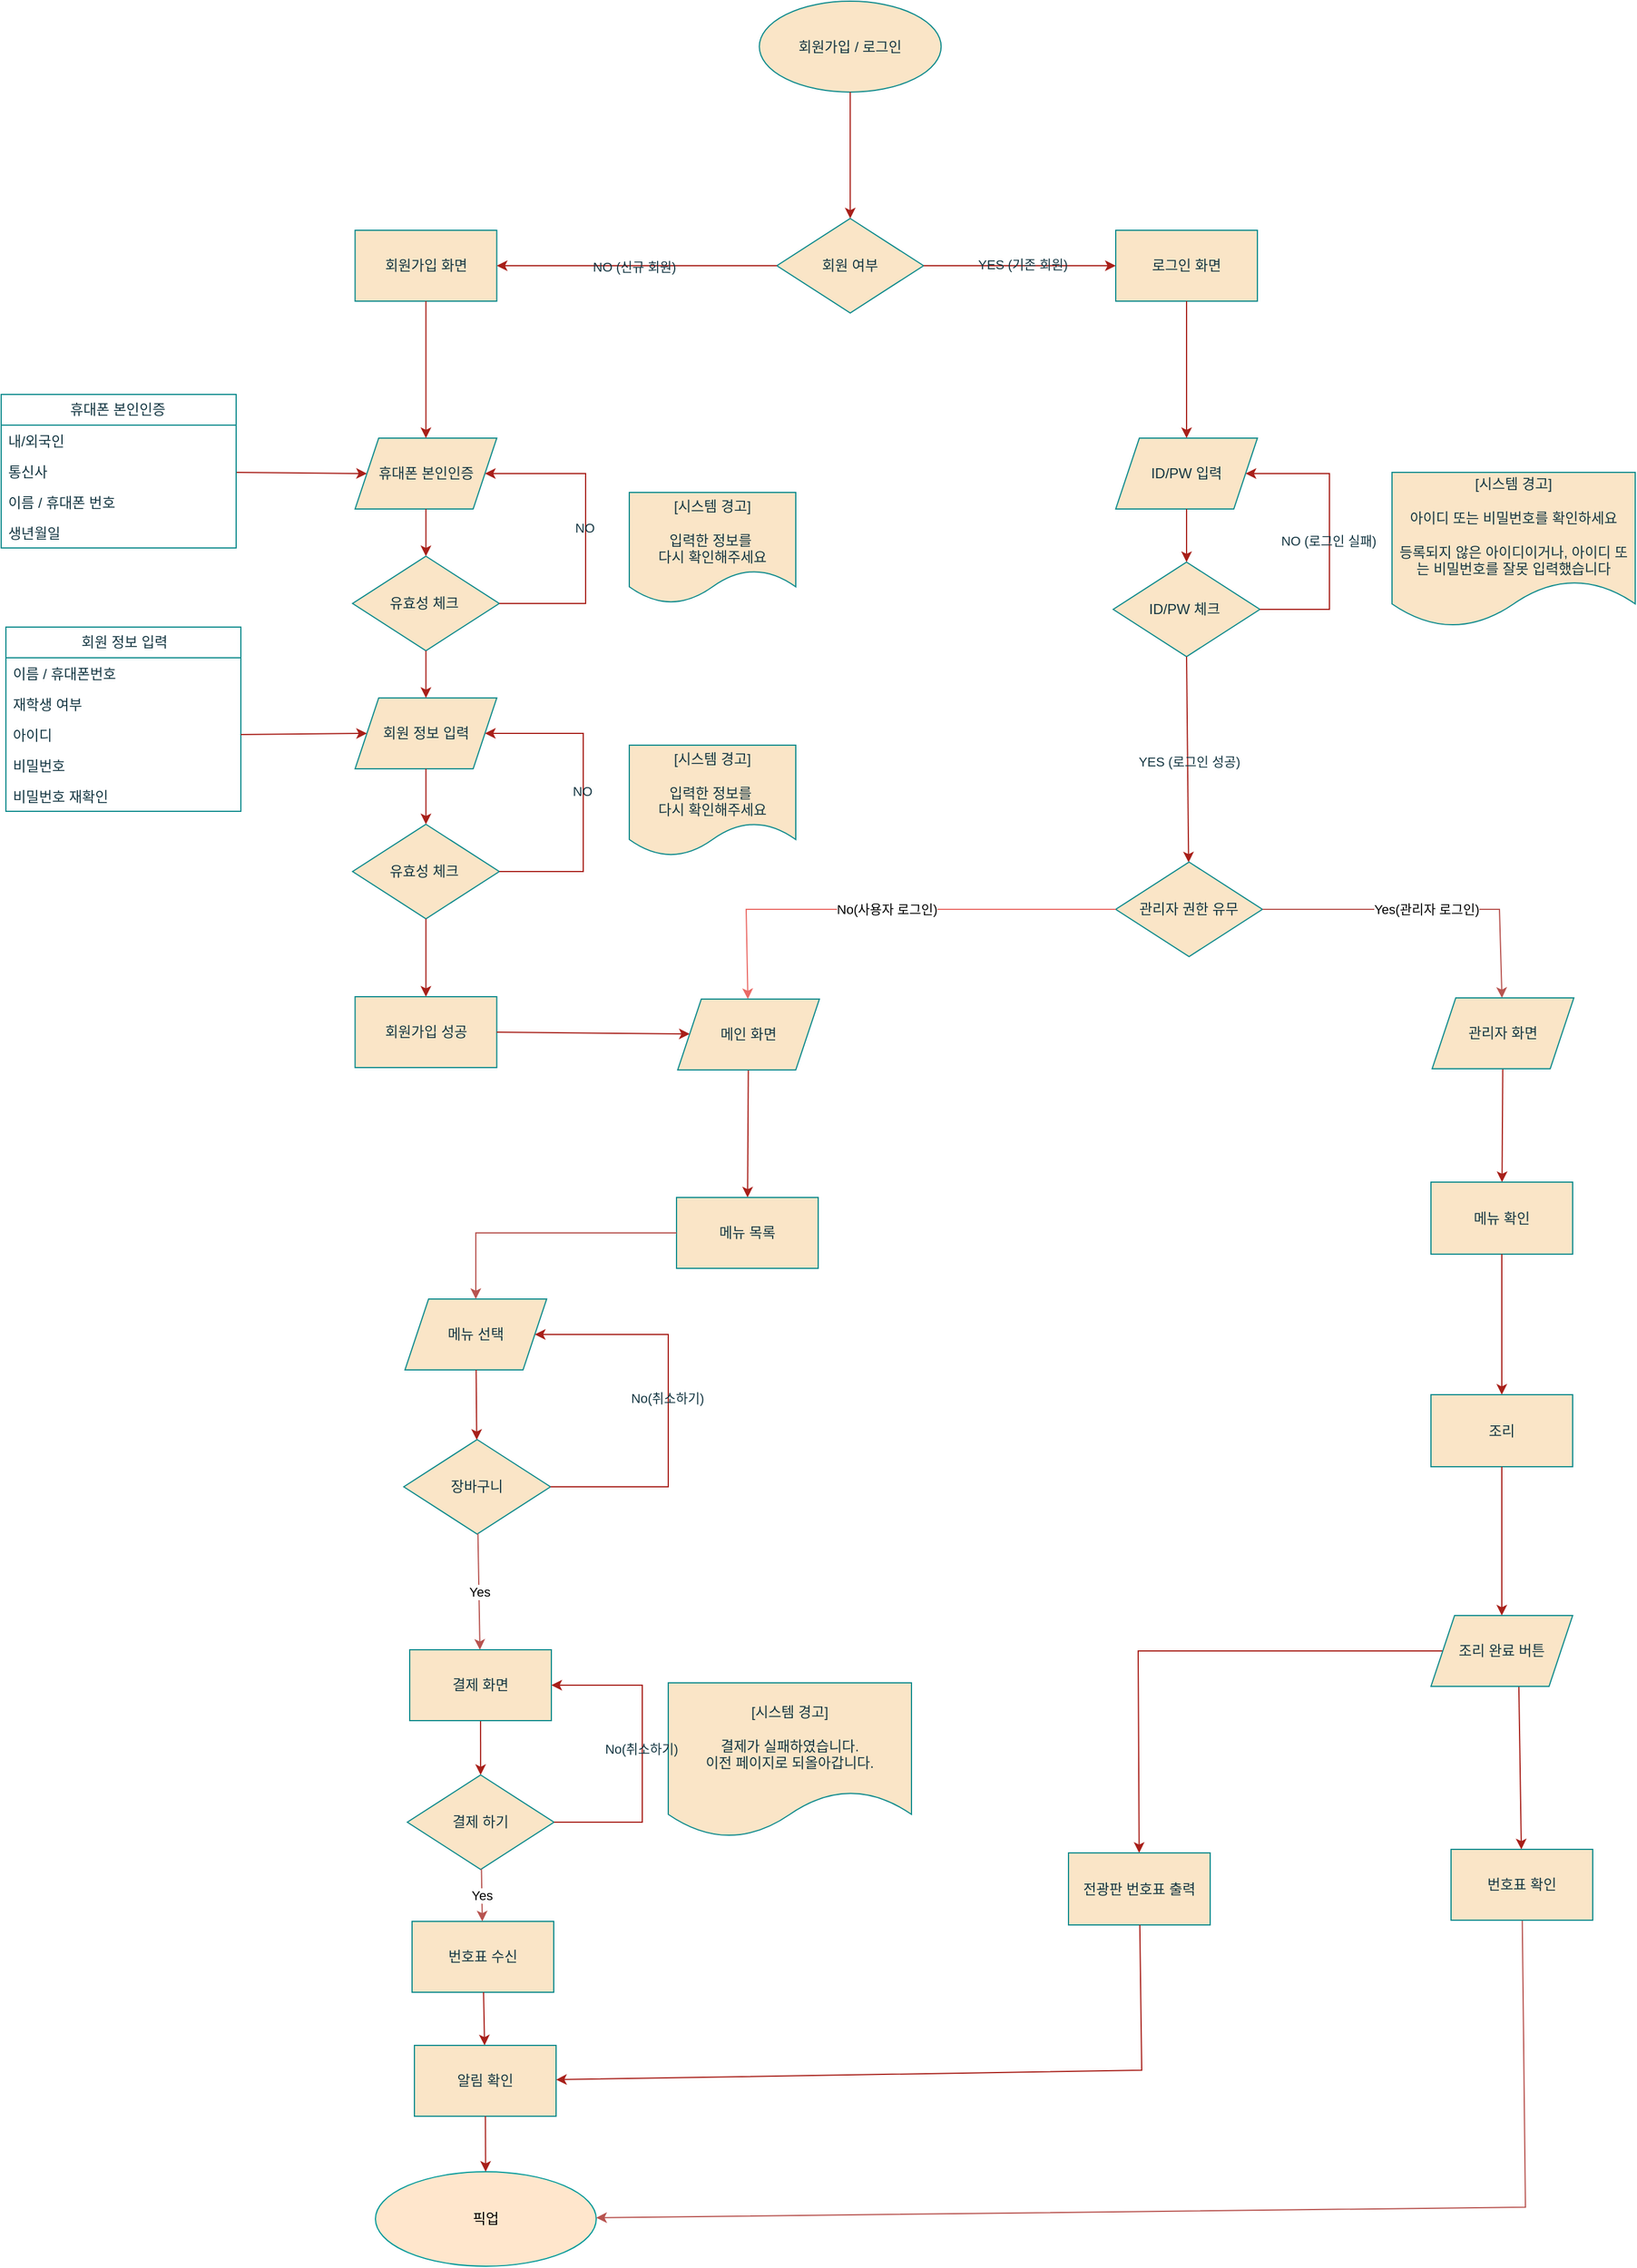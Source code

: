 <mxfile version="24.7.16">
  <diagram name="페이지-1" id="WDOpKO4NPTPdkzbE7wX_">
    <mxGraphModel dx="2705" dy="2337" grid="0" gridSize="10" guides="0" tooltips="1" connect="0" arrows="0" fold="1" page="1" pageScale="1" pageWidth="827" pageHeight="1169" background="none" math="0" shadow="0">
      <root>
        <mxCell id="0" />
        <mxCell id="1" parent="0" />
        <mxCell id="cikBObeoJPo-PBKQ5aRE-59" value="" style="endArrow=classic;rounded=0;entryX=0;entryY=0.5;entryDx=0;entryDy=0;flowAnimation=0;align=center;html=1;labelBackgroundColor=none;strokeColor=#A8201A;fontColor=default;" parent="1" source="cikBObeoJPo-PBKQ5aRE-9" target="cikBObeoJPo-PBKQ5aRE-20" edge="1">
          <mxGeometry width="50" height="50" relative="1" as="geometry">
            <mxPoint x="-317" y="-745" as="sourcePoint" />
            <mxPoint x="-317" y="-629" as="targetPoint" />
            <Array as="points" />
          </mxGeometry>
        </mxCell>
        <mxCell id="cikBObeoJPo-PBKQ5aRE-20" value="휴대폰 본인인증" style="shape=parallelogram;perimeter=parallelogramPerimeter;whiteSpace=wrap;html=1;fixedSize=1;rounded=0;labelBackgroundColor=none;fillColor=#FAE5C7;strokeColor=#0F8B8D;fontColor=#143642;" parent="1" vertex="1">
          <mxGeometry x="-387.25" y="-639" width="120" height="60" as="geometry" />
        </mxCell>
        <mxCell id="cikBObeoJPo-PBKQ5aRE-21" value="유효성 체크&amp;nbsp;" style="rhombus;whiteSpace=wrap;html=1;rounded=0;labelBackgroundColor=none;fillColor=#FAE5C7;strokeColor=#0F8B8D;fontColor=#143642;" parent="1" vertex="1">
          <mxGeometry x="-389.37" y="-539" width="124.25" height="80" as="geometry" />
        </mxCell>
        <mxCell id="cikBObeoJPo-PBKQ5aRE-22" value="&lt;div&gt;&lt;br&gt;&lt;/div&gt;[시스템 경고]&lt;div&gt;&lt;br&gt;&lt;div&gt;&lt;div&gt;&lt;span style=&quot;background-color: initial;&quot;&gt;입력한 정보를&amp;nbsp;&lt;/span&gt;&lt;/div&gt;&lt;div&gt;다시 확인해주세요&lt;br&gt;&lt;div&gt;&lt;div&gt;&lt;br&gt;&lt;/div&gt;&lt;/div&gt;&lt;/div&gt;&lt;/div&gt;&lt;/div&gt;" style="shape=document;whiteSpace=wrap;html=1;boundedLbl=1;rounded=0;labelBackgroundColor=none;fillColor=#FAE5C7;strokeColor=#0F8B8D;fontColor=#143642;" parent="1" vertex="1">
          <mxGeometry x="-155" y="-593" width="141" height="94" as="geometry" />
        </mxCell>
        <mxCell id="cikBObeoJPo-PBKQ5aRE-24" value="회원 정보 입력" style="shape=parallelogram;perimeter=parallelogramPerimeter;whiteSpace=wrap;html=1;fixedSize=1;rounded=0;labelBackgroundColor=none;fillColor=#FAE5C7;strokeColor=#0F8B8D;fontColor=#143642;" parent="1" vertex="1">
          <mxGeometry x="-387.24" y="-419" width="120" height="60" as="geometry" />
        </mxCell>
        <mxCell id="cikBObeoJPo-PBKQ5aRE-26" value="회원 여부" style="rhombus;whiteSpace=wrap;html=1;rounded=0;labelBackgroundColor=none;fillColor=#FAE5C7;strokeColor=#0F8B8D;fontColor=#143642;" parent="1" vertex="1">
          <mxGeometry x="-30" y="-825" width="124.25" height="80" as="geometry" />
        </mxCell>
        <mxCell id="cikBObeoJPo-PBKQ5aRE-27" value="회원가입 화면" style="rounded=0;whiteSpace=wrap;html=1;labelBackgroundColor=none;fillColor=#FAE5C7;strokeColor=#0F8B8D;fontColor=#143642;" parent="1" vertex="1">
          <mxGeometry x="-387.25" y="-815" width="120" height="60" as="geometry" />
        </mxCell>
        <mxCell id="cikBObeoJPo-PBKQ5aRE-28" value="로그인 화면" style="rounded=0;whiteSpace=wrap;html=1;labelBackgroundColor=none;fillColor=#FAE5C7;strokeColor=#0F8B8D;fontColor=#143642;" parent="1" vertex="1">
          <mxGeometry x="257" y="-815" width="120" height="60" as="geometry" />
        </mxCell>
        <mxCell id="cikBObeoJPo-PBKQ5aRE-29" value="ID/PW 입력" style="shape=parallelogram;perimeter=parallelogramPerimeter;whiteSpace=wrap;html=1;fixedSize=1;rounded=0;labelBackgroundColor=none;fillColor=#FAE5C7;strokeColor=#0F8B8D;fontColor=#143642;" parent="1" vertex="1">
          <mxGeometry x="257" y="-639" width="120" height="60" as="geometry" />
        </mxCell>
        <mxCell id="cikBObeoJPo-PBKQ5aRE-30" value="ID/PW 체크&amp;nbsp;" style="rhombus;whiteSpace=wrap;html=1;rounded=0;labelBackgroundColor=none;fillColor=#FAE5C7;strokeColor=#0F8B8D;fontColor=#143642;" parent="1" vertex="1">
          <mxGeometry x="254.87" y="-534" width="124.25" height="80" as="geometry" />
        </mxCell>
        <mxCell id="cikBObeoJPo-PBKQ5aRE-32" value="유효성 체크&amp;nbsp;" style="rhombus;whiteSpace=wrap;html=1;rounded=0;labelBackgroundColor=none;fillColor=#FAE5C7;strokeColor=#0F8B8D;fontColor=#143642;" parent="1" vertex="1">
          <mxGeometry x="-389.36" y="-312" width="124.25" height="80" as="geometry" />
        </mxCell>
        <mxCell id="cikBObeoJPo-PBKQ5aRE-34" value="회원가입 성공" style="rounded=0;whiteSpace=wrap;html=1;labelBackgroundColor=none;fillColor=#FAE5C7;strokeColor=#0F8B8D;fontColor=#143642;" parent="1" vertex="1">
          <mxGeometry x="-387.25" y="-166" width="120" height="60" as="geometry" />
        </mxCell>
        <mxCell id="cikBObeoJPo-PBKQ5aRE-37" value="회원 정보 입력" style="swimlane;fontStyle=0;childLayout=stackLayout;horizontal=1;startSize=26;fillColor=none;horizontalStack=0;resizeParent=1;resizeParentMax=0;resizeLast=0;collapsible=1;marginBottom=0;html=1;align=center;verticalAlign=middle;glass=0;rounded=0;labelBackgroundColor=none;strokeColor=#0F8B8D;fontColor=#143642;" parent="1" vertex="1">
          <mxGeometry x="-683" y="-479" width="199" height="156" as="geometry" />
        </mxCell>
        <mxCell id="cikBObeoJPo-PBKQ5aRE-38" value="이름 / 휴대폰번호" style="text;strokeColor=none;fillColor=none;align=left;verticalAlign=top;spacingLeft=4;spacingRight=4;overflow=hidden;rotatable=0;points=[[0,0.5],[1,0.5]];portConstraint=eastwest;whiteSpace=wrap;html=1;rounded=0;labelBackgroundColor=none;fontColor=#143642;" parent="cikBObeoJPo-PBKQ5aRE-37" vertex="1">
          <mxGeometry y="26" width="199" height="26" as="geometry" />
        </mxCell>
        <mxCell id="4lntPSZdPVpktbw4NOrN-1" value="재학생 여부" style="text;strokeColor=none;fillColor=none;align=left;verticalAlign=top;spacingLeft=4;spacingRight=4;overflow=hidden;rotatable=0;points=[[0,0.5],[1,0.5]];portConstraint=eastwest;whiteSpace=wrap;html=1;rounded=0;labelBackgroundColor=none;fontColor=#143642;" parent="cikBObeoJPo-PBKQ5aRE-37" vertex="1">
          <mxGeometry y="52" width="199" height="26" as="geometry" />
        </mxCell>
        <mxCell id="cikBObeoJPo-PBKQ5aRE-39" value="아이디" style="text;strokeColor=none;fillColor=none;align=left;verticalAlign=top;spacingLeft=4;spacingRight=4;overflow=hidden;rotatable=0;points=[[0,0.5],[1,0.5]];portConstraint=eastwest;whiteSpace=wrap;html=1;rounded=0;labelBackgroundColor=none;fontColor=#143642;" parent="cikBObeoJPo-PBKQ5aRE-37" vertex="1">
          <mxGeometry y="78" width="199" height="26" as="geometry" />
        </mxCell>
        <mxCell id="cikBObeoJPo-PBKQ5aRE-40" value="비밀번호" style="text;strokeColor=none;fillColor=none;align=left;verticalAlign=top;spacingLeft=4;spacingRight=4;overflow=hidden;rotatable=0;points=[[0,0.5],[1,0.5]];portConstraint=eastwest;whiteSpace=wrap;html=1;rounded=0;labelBackgroundColor=none;fontColor=#143642;" parent="cikBObeoJPo-PBKQ5aRE-37" vertex="1">
          <mxGeometry y="104" width="199" height="26" as="geometry" />
        </mxCell>
        <mxCell id="cikBObeoJPo-PBKQ5aRE-41" value="비밀번호 재확인" style="text;strokeColor=none;fillColor=none;align=left;verticalAlign=top;spacingLeft=4;spacingRight=4;overflow=hidden;rotatable=0;points=[[0,0.5],[1,0.5]];portConstraint=eastwest;whiteSpace=wrap;html=1;rounded=0;labelBackgroundColor=none;fontColor=#143642;" parent="cikBObeoJPo-PBKQ5aRE-37" vertex="1">
          <mxGeometry y="130" width="199" height="26" as="geometry" />
        </mxCell>
        <mxCell id="cikBObeoJPo-PBKQ5aRE-42" value="[시스템 경고]&lt;div&gt;&lt;br&gt;&lt;/div&gt;&lt;div&gt;아이디 또는 비밀번호를 확인하세요&lt;/div&gt;&lt;div&gt;&lt;br&gt;&lt;/div&gt;&lt;div&gt;등록되지 않은 아이디이거나, 아이디 또는 비밀번호를 잘못 입력했습니다&lt;/div&gt;" style="shape=document;whiteSpace=wrap;html=1;boundedLbl=1;rounded=0;labelBackgroundColor=none;fillColor=#FAE5C7;strokeColor=#0F8B8D;fontColor=#143642;" parent="1" vertex="1">
          <mxGeometry x="491" y="-610" width="206" height="131" as="geometry" />
        </mxCell>
        <mxCell id="cikBObeoJPo-PBKQ5aRE-43" value="&lt;div&gt;&lt;br&gt;&lt;/div&gt;[시스템 경고]&lt;div&gt;&lt;br&gt;&lt;div&gt;&lt;div&gt;&lt;span style=&quot;background-color: initial;&quot;&gt;입력한 정보를&amp;nbsp;&lt;/span&gt;&lt;/div&gt;&lt;div&gt;다시 확인해주세요&lt;br&gt;&lt;div&gt;&lt;div&gt;&lt;br&gt;&lt;/div&gt;&lt;/div&gt;&lt;/div&gt;&lt;/div&gt;&lt;/div&gt;" style="shape=document;whiteSpace=wrap;html=1;boundedLbl=1;rounded=0;labelBackgroundColor=none;fillColor=#FAE5C7;strokeColor=#0F8B8D;fontColor=#143642;" parent="1" vertex="1">
          <mxGeometry x="-155" y="-379" width="141" height="94" as="geometry" />
        </mxCell>
        <mxCell id="cikBObeoJPo-PBKQ5aRE-44" value="회원가입 / 로그인" style="ellipse;whiteSpace=wrap;html=1;rounded=0;labelBackgroundColor=none;fillColor=#FAE5C7;strokeColor=#0F8B8D;fontColor=#143642;" parent="1" vertex="1">
          <mxGeometry x="-44.87" y="-1009" width="154" height="77" as="geometry" />
        </mxCell>
        <mxCell id="cikBObeoJPo-PBKQ5aRE-45" value="" style="endArrow=classic;rounded=0;exitX=0.5;exitY=1;exitDx=0;exitDy=0;entryX=0.5;entryY=0;entryDx=0;entryDy=0;flowAnimation=0;align=center;html=1;labelBackgroundColor=none;strokeColor=#A8201A;fontColor=default;" parent="1" source="cikBObeoJPo-PBKQ5aRE-44" target="cikBObeoJPo-PBKQ5aRE-26" edge="1">
          <mxGeometry width="50" height="50" relative="1" as="geometry">
            <mxPoint x="-242" y="-681" as="sourcePoint" />
            <mxPoint x="-192" y="-731" as="targetPoint" />
          </mxGeometry>
        </mxCell>
        <mxCell id="cikBObeoJPo-PBKQ5aRE-48" value="" style="endArrow=classic;rounded=0;exitX=0;exitY=0.5;exitDx=0;exitDy=0;entryX=1;entryY=0.5;entryDx=0;entryDy=0;flowAnimation=0;align=center;html=1;labelBackgroundColor=none;strokeColor=#A8201A;fontColor=default;" parent="1" source="cikBObeoJPo-PBKQ5aRE-26" target="cikBObeoJPo-PBKQ5aRE-27" edge="1">
          <mxGeometry width="50" height="50" relative="1" as="geometry">
            <mxPoint x="42" y="-922" as="sourcePoint" />
            <mxPoint x="42" y="-815" as="targetPoint" />
          </mxGeometry>
        </mxCell>
        <mxCell id="cikBObeoJPo-PBKQ5aRE-49" value="NO (신규 회원)" style="edgeLabel;html=1;align=center;verticalAlign=middle;resizable=0;points=[];rounded=0;labelBackgroundColor=none;fontColor=#143642;" parent="cikBObeoJPo-PBKQ5aRE-48" vertex="1" connectable="0">
          <mxGeometry x="0.023" y="1" relative="1" as="geometry">
            <mxPoint as="offset" />
          </mxGeometry>
        </mxCell>
        <mxCell id="cikBObeoJPo-PBKQ5aRE-50" value="" style="endArrow=classic;rounded=0;exitX=1;exitY=0.5;exitDx=0;exitDy=0;entryX=0;entryY=0.5;entryDx=0;entryDy=0;flowAnimation=0;align=center;html=1;labelBackgroundColor=none;strokeColor=#A8201A;fontColor=default;" parent="1" source="cikBObeoJPo-PBKQ5aRE-26" target="cikBObeoJPo-PBKQ5aRE-28" edge="1">
          <mxGeometry width="50" height="50" relative="1" as="geometry">
            <mxPoint x="-20" y="-775" as="sourcePoint" />
            <mxPoint x="-257" y="-775" as="targetPoint" />
          </mxGeometry>
        </mxCell>
        <mxCell id="cikBObeoJPo-PBKQ5aRE-51" value="YES (기존 회원)" style="edgeLabel;html=1;align=center;verticalAlign=middle;resizable=0;points=[];rounded=0;labelBackgroundColor=none;fontColor=#143642;" parent="cikBObeoJPo-PBKQ5aRE-50" vertex="1" connectable="0">
          <mxGeometry x="0.023" y="1" relative="1" as="geometry">
            <mxPoint as="offset" />
          </mxGeometry>
        </mxCell>
        <mxCell id="cikBObeoJPo-PBKQ5aRE-52" value="" style="endArrow=classic;rounded=0;exitX=0.5;exitY=1;exitDx=0;exitDy=0;entryX=0.5;entryY=0;entryDx=0;entryDy=0;flowAnimation=0;align=center;html=1;labelBackgroundColor=none;strokeColor=#A8201A;fontColor=default;" parent="1" source="cikBObeoJPo-PBKQ5aRE-27" target="cikBObeoJPo-PBKQ5aRE-20" edge="1">
          <mxGeometry width="50" height="50" relative="1" as="geometry">
            <mxPoint x="42" y="-922" as="sourcePoint" />
            <mxPoint x="42" y="-815" as="targetPoint" />
          </mxGeometry>
        </mxCell>
        <mxCell id="cikBObeoJPo-PBKQ5aRE-53" value="" style="endArrow=classic;rounded=0;exitX=0.5;exitY=1;exitDx=0;exitDy=0;entryX=0.5;entryY=0;entryDx=0;entryDy=0;flowAnimation=0;align=center;html=1;labelBackgroundColor=none;strokeColor=#A8201A;fontColor=default;" parent="1" source="cikBObeoJPo-PBKQ5aRE-28" target="cikBObeoJPo-PBKQ5aRE-29" edge="1">
          <mxGeometry width="50" height="50" relative="1" as="geometry">
            <mxPoint x="-317" y="-745" as="sourcePoint" />
            <mxPoint x="-317" y="-629" as="targetPoint" />
          </mxGeometry>
        </mxCell>
        <mxCell id="cikBObeoJPo-PBKQ5aRE-54" value="" style="endArrow=classic;rounded=0;exitX=0.5;exitY=1;exitDx=0;exitDy=0;entryX=0.5;entryY=0;entryDx=0;entryDy=0;flowAnimation=0;align=center;html=1;labelBackgroundColor=none;strokeColor=#A8201A;fontColor=default;" parent="1" source="cikBObeoJPo-PBKQ5aRE-29" target="cikBObeoJPo-PBKQ5aRE-30" edge="1">
          <mxGeometry width="50" height="50" relative="1" as="geometry">
            <mxPoint x="-307" y="-735" as="sourcePoint" />
            <mxPoint x="-307" y="-619" as="targetPoint" />
          </mxGeometry>
        </mxCell>
        <mxCell id="cikBObeoJPo-PBKQ5aRE-55" value="" style="endArrow=classic;rounded=0;exitX=0.5;exitY=1;exitDx=0;exitDy=0;flowAnimation=0;align=center;html=1;labelBackgroundColor=none;strokeColor=#A8201A;fontColor=default;" parent="1" source="cikBObeoJPo-PBKQ5aRE-30" target="CX750_FS6fgdhHjsfeA2-2" edge="1">
          <mxGeometry width="50" height="50" relative="1" as="geometry">
            <mxPoint x="104" y="-775" as="sourcePoint" />
            <mxPoint x="316.99" y="-281" as="targetPoint" />
          </mxGeometry>
        </mxCell>
        <mxCell id="cikBObeoJPo-PBKQ5aRE-56" value="YES (로그인 성공)" style="edgeLabel;html=1;align=center;verticalAlign=middle;resizable=0;points=[];rounded=0;labelBackgroundColor=none;fontColor=#143642;" parent="cikBObeoJPo-PBKQ5aRE-55" vertex="1" connectable="0">
          <mxGeometry x="0.023" y="1" relative="1" as="geometry">
            <mxPoint as="offset" />
          </mxGeometry>
        </mxCell>
        <mxCell id="cikBObeoJPo-PBKQ5aRE-57" value="" style="endArrow=classic;rounded=0;exitX=1;exitY=0.5;exitDx=0;exitDy=0;entryX=1;entryY=0.5;entryDx=0;entryDy=0;flowAnimation=0;align=center;html=1;labelBackgroundColor=none;strokeColor=#A8201A;fontColor=default;" parent="1" source="cikBObeoJPo-PBKQ5aRE-30" target="cikBObeoJPo-PBKQ5aRE-29" edge="1">
          <mxGeometry width="50" height="50" relative="1" as="geometry">
            <mxPoint x="391.24" y="-484" as="sourcePoint" />
            <mxPoint x="379.12" y="-599" as="targetPoint" />
            <Array as="points">
              <mxPoint x="438" y="-494" />
              <mxPoint x="438" y="-546" />
              <mxPoint x="438" y="-609" />
            </Array>
          </mxGeometry>
        </mxCell>
        <mxCell id="cikBObeoJPo-PBKQ5aRE-58" value="NO (로그인 실패)" style="edgeLabel;html=1;align=center;verticalAlign=middle;resizable=0;points=[];rounded=0;labelBackgroundColor=none;fontColor=#143642;" parent="cikBObeoJPo-PBKQ5aRE-57" vertex="1" connectable="0">
          <mxGeometry x="0.023" y="1" relative="1" as="geometry">
            <mxPoint y="8" as="offset" />
          </mxGeometry>
        </mxCell>
        <mxCell id="cikBObeoJPo-PBKQ5aRE-60" value="" style="endArrow=classic;rounded=0;exitX=1;exitY=0.5;exitDx=0;exitDy=0;entryX=0;entryY=0.5;entryDx=0;entryDy=0;flowAnimation=0;align=center;html=1;labelBackgroundColor=none;strokeColor=#A8201A;fontColor=default;" parent="1" source="cikBObeoJPo-PBKQ5aRE-39" target="cikBObeoJPo-PBKQ5aRE-24" edge="1">
          <mxGeometry width="50" height="50" relative="1" as="geometry">
            <mxPoint x="-474" y="-599" as="sourcePoint" />
            <mxPoint x="-367" y="-599" as="targetPoint" />
          </mxGeometry>
        </mxCell>
        <mxCell id="cikBObeoJPo-PBKQ5aRE-61" value="" style="endArrow=classic;rounded=0;exitX=0.5;exitY=1;exitDx=0;exitDy=0;entryX=0.5;entryY=0;entryDx=0;entryDy=0;flowAnimation=0;align=center;html=1;labelBackgroundColor=none;strokeColor=#A8201A;fontColor=default;" parent="1" source="cikBObeoJPo-PBKQ5aRE-20" target="cikBObeoJPo-PBKQ5aRE-21" edge="1">
          <mxGeometry width="50" height="50" relative="1" as="geometry">
            <mxPoint x="-317" y="-745" as="sourcePoint" />
            <mxPoint x="-317" y="-629" as="targetPoint" />
          </mxGeometry>
        </mxCell>
        <mxCell id="cikBObeoJPo-PBKQ5aRE-62" value="" style="endArrow=classic;rounded=0;exitX=0.5;exitY=1;exitDx=0;exitDy=0;entryX=0.5;entryY=0;entryDx=0;entryDy=0;flowAnimation=0;align=center;html=1;labelBackgroundColor=none;strokeColor=#A8201A;fontColor=default;" parent="1" source="cikBObeoJPo-PBKQ5aRE-21" target="cikBObeoJPo-PBKQ5aRE-24" edge="1">
          <mxGeometry width="50" height="50" relative="1" as="geometry">
            <mxPoint x="-317" y="-569" as="sourcePoint" />
            <mxPoint x="-317" y="-529" as="targetPoint" />
          </mxGeometry>
        </mxCell>
        <mxCell id="cikBObeoJPo-PBKQ5aRE-65" value="" style="endArrow=classic;rounded=0;exitX=1;exitY=0.5;exitDx=0;exitDy=0;entryX=1;entryY=0.5;entryDx=0;entryDy=0;flowAnimation=0;align=center;html=1;labelBackgroundColor=none;strokeColor=#A8201A;fontColor=default;" parent="1" source="cikBObeoJPo-PBKQ5aRE-21" target="cikBObeoJPo-PBKQ5aRE-20" edge="1">
          <mxGeometry width="50" height="50" relative="1" as="geometry">
            <mxPoint x="-251.01" y="-488.5" as="sourcePoint" />
            <mxPoint x="-263.01" y="-603.5" as="targetPoint" />
            <Array as="points">
              <mxPoint x="-192" y="-499" />
              <mxPoint x="-192" y="-609" />
            </Array>
          </mxGeometry>
        </mxCell>
        <mxCell id="cikBObeoJPo-PBKQ5aRE-66" value="NO" style="edgeLabel;html=1;align=center;verticalAlign=middle;resizable=0;points=[];rounded=0;labelBackgroundColor=none;fontColor=#143642;" parent="cikBObeoJPo-PBKQ5aRE-65" vertex="1" connectable="0">
          <mxGeometry x="0.023" y="1" relative="1" as="geometry">
            <mxPoint as="offset" />
          </mxGeometry>
        </mxCell>
        <mxCell id="cikBObeoJPo-PBKQ5aRE-67" value="" style="endArrow=classic;rounded=0;exitX=1;exitY=0.5;exitDx=0;exitDy=0;entryX=1;entryY=0.5;entryDx=0;entryDy=0;flowAnimation=0;align=center;html=1;labelBackgroundColor=none;strokeColor=#A8201A;fontColor=default;" parent="1" source="cikBObeoJPo-PBKQ5aRE-32" target="cikBObeoJPo-PBKQ5aRE-24" edge="1">
          <mxGeometry width="50" height="50" relative="1" as="geometry">
            <mxPoint x="-248" y="-278" as="sourcePoint" />
            <mxPoint x="-260" y="-388" as="targetPoint" />
            <Array as="points">
              <mxPoint x="-194" y="-272" />
              <mxPoint x="-194" y="-389" />
            </Array>
          </mxGeometry>
        </mxCell>
        <mxCell id="cikBObeoJPo-PBKQ5aRE-68" value="NO" style="edgeLabel;html=1;align=center;verticalAlign=middle;resizable=0;points=[];rounded=0;labelBackgroundColor=none;fontColor=#143642;" parent="cikBObeoJPo-PBKQ5aRE-67" vertex="1" connectable="0">
          <mxGeometry x="0.023" y="1" relative="1" as="geometry">
            <mxPoint as="offset" />
          </mxGeometry>
        </mxCell>
        <mxCell id="cikBObeoJPo-PBKQ5aRE-69" value="" style="endArrow=classic;rounded=0;exitX=0.5;exitY=1;exitDx=0;exitDy=0;entryX=0.5;entryY=0;entryDx=0;entryDy=0;flowAnimation=0;align=center;html=1;labelBackgroundColor=none;strokeColor=#A8201A;fontColor=default;" parent="1" source="cikBObeoJPo-PBKQ5aRE-24" target="cikBObeoJPo-PBKQ5aRE-32" edge="1">
          <mxGeometry width="50" height="50" relative="1" as="geometry">
            <mxPoint x="-317" y="-449" as="sourcePoint" />
            <mxPoint x="-317" y="-409" as="targetPoint" />
          </mxGeometry>
        </mxCell>
        <mxCell id="cikBObeoJPo-PBKQ5aRE-70" value="" style="endArrow=classic;rounded=0;exitX=0.5;exitY=1;exitDx=0;exitDy=0;entryX=0.5;entryY=0;entryDx=0;entryDy=0;flowAnimation=0;align=center;html=1;labelBackgroundColor=none;strokeColor=#A8201A;fontColor=default;" parent="1" source="cikBObeoJPo-PBKQ5aRE-32" target="cikBObeoJPo-PBKQ5aRE-34" edge="1">
          <mxGeometry width="50" height="50" relative="1" as="geometry">
            <mxPoint x="-317" y="-349" as="sourcePoint" />
            <mxPoint x="-317" y="-302" as="targetPoint" />
          </mxGeometry>
        </mxCell>
        <mxCell id="A_9YKqtxAkf_icvJ8Hs--1" value="" style="endArrow=classic;rounded=0;exitX=1;exitY=0.5;exitDx=0;exitDy=0;flowAnimation=0;align=center;html=1;labelBackgroundColor=none;strokeColor=#A8201A;fontColor=default;" parent="1" source="cikBObeoJPo-PBKQ5aRE-34" target="CX750_FS6fgdhHjsfeA2-32" edge="1">
          <mxGeometry width="50" height="50" relative="1" as="geometry">
            <mxPoint x="-317" y="-222" as="sourcePoint" />
            <mxPoint x="-116" y="-136" as="targetPoint" />
          </mxGeometry>
        </mxCell>
        <object label="휴대폰 본인인증&amp;nbsp;" 재학생="여부" id="cikBObeoJPo-PBKQ5aRE-9">
          <mxCell style="swimlane;fontStyle=0;childLayout=stackLayout;horizontal=1;startSize=26;fillColor=none;horizontalStack=0;resizeParent=1;resizeParentMax=0;resizeLast=0;collapsible=1;marginBottom=0;html=1;align=center;verticalAlign=middle;glass=0;rounded=0;labelBackgroundColor=none;strokeColor=#0F8B8D;fontColor=#143642;" parent="1" vertex="1">
            <mxGeometry x="-687" y="-676" width="199" height="130" as="geometry" />
          </mxCell>
        </object>
        <object label="내/외국인" id="cikBObeoJPo-PBKQ5aRE-11">
          <mxCell style="text;strokeColor=none;fillColor=none;align=left;verticalAlign=top;spacingLeft=4;spacingRight=4;overflow=hidden;rotatable=0;points=[[0,0.5],[1,0.5]];portConstraint=eastwest;whiteSpace=wrap;html=1;rounded=0;labelBackgroundColor=none;fontColor=#143642;" parent="cikBObeoJPo-PBKQ5aRE-9" vertex="1">
            <mxGeometry y="26" width="199" height="26" as="geometry" />
          </mxCell>
        </object>
        <mxCell id="cikBObeoJPo-PBKQ5aRE-13" value="통신사" style="text;strokeColor=none;fillColor=none;align=left;verticalAlign=top;spacingLeft=4;spacingRight=4;overflow=hidden;rotatable=0;points=[[0,0.5],[1,0.5]];portConstraint=eastwest;whiteSpace=wrap;html=1;rounded=0;labelBackgroundColor=none;fontColor=#143642;" parent="cikBObeoJPo-PBKQ5aRE-9" vertex="1">
          <mxGeometry y="52" width="199" height="26" as="geometry" />
        </mxCell>
        <mxCell id="cikBObeoJPo-PBKQ5aRE-14" value="이름 / 휴대폰 번호" style="text;strokeColor=none;fillColor=none;align=left;verticalAlign=top;spacingLeft=4;spacingRight=4;overflow=hidden;rotatable=0;points=[[0,0.5],[1,0.5]];portConstraint=eastwest;whiteSpace=wrap;html=1;rounded=0;labelBackgroundColor=none;fontColor=#143642;" parent="cikBObeoJPo-PBKQ5aRE-9" vertex="1">
          <mxGeometry y="78" width="199" height="26" as="geometry" />
        </mxCell>
        <mxCell id="cikBObeoJPo-PBKQ5aRE-12" value="생년월일" style="text;strokeColor=none;fillColor=none;align=left;verticalAlign=top;spacingLeft=4;spacingRight=4;overflow=hidden;rotatable=0;points=[[0,0.5],[1,0.5]];portConstraint=eastwest;whiteSpace=wrap;html=1;rounded=0;labelBackgroundColor=none;fontColor=#143642;" parent="cikBObeoJPo-PBKQ5aRE-9" vertex="1">
          <mxGeometry y="104" width="199" height="26" as="geometry" />
        </mxCell>
        <mxCell id="4lntPSZdPVpktbw4NOrN-4" value="" style="endArrow=classic;rounded=0;flowAnimation=0;align=center;html=1;labelBackgroundColor=none;strokeColor=#A8201A;fontColor=default;" parent="1" source="CX750_FS6fgdhHjsfeA2-32" target="4lntPSZdPVpktbw4NOrN-6" edge="1">
          <mxGeometry width="50" height="50" relative="1" as="geometry">
            <mxPoint x="-55.824" y="-106" as="sourcePoint" />
            <mxPoint x="-56" y="-15" as="targetPoint" />
          </mxGeometry>
        </mxCell>
        <mxCell id="4lntPSZdPVpktbw4NOrN-6" value="메뉴 목록" style="rounded=0;whiteSpace=wrap;html=1;labelBackgroundColor=none;fillColor=#FAE5C7;strokeColor=#0F8B8D;fontColor=#143642;" parent="1" vertex="1">
          <mxGeometry x="-115" y="4" width="120" height="60" as="geometry" />
        </mxCell>
        <mxCell id="4lntPSZdPVpktbw4NOrN-8" value="장바구니" style="rhombus;whiteSpace=wrap;html=1;rounded=0;labelBackgroundColor=none;fillColor=#FAE5C7;strokeColor=#0F8B8D;fontColor=#143642;" parent="1" vertex="1">
          <mxGeometry x="-346" y="209" width="124.25" height="80" as="geometry" />
        </mxCell>
        <mxCell id="4lntPSZdPVpktbw4NOrN-9" value="메뉴 선택" style="shape=parallelogram;perimeter=parallelogramPerimeter;whiteSpace=wrap;html=1;fixedSize=1;rounded=0;labelBackgroundColor=none;fillColor=#FAE5C7;strokeColor=#0F8B8D;fontColor=#143642;" parent="1" vertex="1">
          <mxGeometry x="-345" y="90" width="120" height="60" as="geometry" />
        </mxCell>
        <mxCell id="4lntPSZdPVpktbw4NOrN-10" value="" style="endArrow=classic;html=1;rounded=0;fillColor=#f8cecc;strokeColor=#b85450;" parent="1" source="4lntPSZdPVpktbw4NOrN-6" target="4lntPSZdPVpktbw4NOrN-9" edge="1">
          <mxGeometry width="50" height="50" relative="1" as="geometry">
            <mxPoint x="-119" y="444" as="sourcePoint" />
            <mxPoint x="-76.954" y="125" as="targetPoint" />
            <Array as="points">
              <mxPoint x="-285" y="34" />
            </Array>
          </mxGeometry>
        </mxCell>
        <mxCell id="4lntPSZdPVpktbw4NOrN-11" value="" style="endArrow=classic;rounded=0;flowAnimation=0;align=center;html=1;labelBackgroundColor=none;strokeColor=#A8201A;fontColor=default;" parent="1" source="4lntPSZdPVpktbw4NOrN-9" target="4lntPSZdPVpktbw4NOrN-8" edge="1">
          <mxGeometry width="50" height="50" relative="1" as="geometry">
            <mxPoint x="-45" y="190" as="sourcePoint" />
            <mxPoint x="-44" y="300" as="targetPoint" />
          </mxGeometry>
        </mxCell>
        <mxCell id="4lntPSZdPVpktbw4NOrN-12" value="" style="endArrow=classic;rounded=0;flowAnimation=0;align=center;html=1;labelBackgroundColor=none;strokeColor=#A8201A;fontColor=default;" parent="1" source="4lntPSZdPVpktbw4NOrN-8" target="4lntPSZdPVpktbw4NOrN-9" edge="1">
          <mxGeometry width="50" height="50" relative="1" as="geometry">
            <mxPoint x="-193" y="239" as="sourcePoint" />
            <mxPoint x="-205" y="122" as="targetPoint" />
            <Array as="points">
              <mxPoint x="-122" y="249" />
              <mxPoint x="-122" y="120" />
            </Array>
          </mxGeometry>
        </mxCell>
        <mxCell id="4lntPSZdPVpktbw4NOrN-13" value="No(취소하기)" style="edgeLabel;html=1;align=center;verticalAlign=middle;resizable=0;points=[];rounded=0;labelBackgroundColor=none;fontColor=#143642;" parent="4lntPSZdPVpktbw4NOrN-12" vertex="1" connectable="0">
          <mxGeometry x="0.023" y="1" relative="1" as="geometry">
            <mxPoint as="offset" />
          </mxGeometry>
        </mxCell>
        <mxCell id="4lntPSZdPVpktbw4NOrN-18" value="" style="endArrow=classic;rounded=0;flowAnimation=0;align=center;html=1;labelBackgroundColor=none;strokeColor=#A8201A;fontColor=default;" parent="1" source="CX750_FS6fgdhHjsfeA2-24" target="CX750_FS6fgdhHjsfeA2-23" edge="1">
          <mxGeometry width="50" height="50" relative="1" as="geometry">
            <mxPoint x="-283.184" y="456.801" as="sourcePoint" />
            <mxPoint x="-253" y="499" as="targetPoint" />
          </mxGeometry>
        </mxCell>
        <mxCell id="4lntPSZdPVpktbw4NOrN-19" value="번호표 수신" style="rounded=0;whiteSpace=wrap;html=1;labelBackgroundColor=none;fillColor=#FAE5C7;strokeColor=#0F8B8D;fontColor=#143642;" parent="1" vertex="1">
          <mxGeometry x="-339" y="617" width="120" height="60" as="geometry" />
        </mxCell>
        <mxCell id="4lntPSZdPVpktbw4NOrN-26" value="" style="endArrow=classic;rounded=0;flowAnimation=0;align=center;html=1;labelBackgroundColor=none;strokeColor=#A8201A;fontColor=default;" parent="1" source="4lntPSZdPVpktbw4NOrN-19" target="CX750_FS6fgdhHjsfeA2-39" edge="1">
          <mxGeometry width="50" height="50" relative="1" as="geometry">
            <mxPoint x="-318" y="713" as="sourcePoint" />
            <mxPoint x="-138" y="727" as="targetPoint" />
            <Array as="points" />
          </mxGeometry>
        </mxCell>
        <mxCell id="4lntPSZdPVpktbw4NOrN-28" value="픽업" style="ellipse;whiteSpace=wrap;html=1;fillColor=#ffe6cc;strokeColor=#009999;" parent="1" vertex="1">
          <mxGeometry x="-370" y="829" width="187" height="80" as="geometry" />
        </mxCell>
        <mxCell id="CX750_FS6fgdhHjsfeA2-2" value="관리자 권한 유무" style="rhombus;whiteSpace=wrap;html=1;rounded=0;labelBackgroundColor=none;fillColor=#FAE5C7;strokeColor=#0F8B8D;fontColor=#143642;" vertex="1" parent="1">
          <mxGeometry x="257" y="-280" width="124.25" height="80" as="geometry" />
        </mxCell>
        <mxCell id="CX750_FS6fgdhHjsfeA2-8" value="" style="endArrow=classic;html=1;rounded=0;strokeColor=#EA6B66;" edge="1" parent="1" source="CX750_FS6fgdhHjsfeA2-2" target="CX750_FS6fgdhHjsfeA2-32">
          <mxGeometry relative="1" as="geometry">
            <mxPoint x="165" y="-190" as="sourcePoint" />
            <mxPoint x="-56" y="-166" as="targetPoint" />
            <Array as="points">
              <mxPoint x="-56" y="-240" />
            </Array>
          </mxGeometry>
        </mxCell>
        <mxCell id="CX750_FS6fgdhHjsfeA2-9" value="No(사용자 로그인)" style="edgeLabel;resizable=0;html=1;;align=center;verticalAlign=middle;" connectable="0" vertex="1" parent="CX750_FS6fgdhHjsfeA2-8">
          <mxGeometry relative="1" as="geometry" />
        </mxCell>
        <mxCell id="CX750_FS6fgdhHjsfeA2-11" value="" style="endArrow=classic;html=1;rounded=0;fillColor=#f8cecc;strokeColor=#b85450;" edge="1" parent="1" source="CX750_FS6fgdhHjsfeA2-2" target="CX750_FS6fgdhHjsfeA2-33">
          <mxGeometry relative="1" as="geometry">
            <mxPoint x="165" y="-190" as="sourcePoint" />
            <mxPoint x="584.109" y="-169" as="targetPoint" />
            <Array as="points">
              <mxPoint x="582" y="-240" />
            </Array>
          </mxGeometry>
        </mxCell>
        <mxCell id="CX750_FS6fgdhHjsfeA2-12" value="Yes(관리자 로그인)" style="edgeLabel;resizable=0;html=1;;align=center;verticalAlign=middle;" connectable="0" vertex="1" parent="CX750_FS6fgdhHjsfeA2-11">
          <mxGeometry relative="1" as="geometry" />
        </mxCell>
        <mxCell id="CX750_FS6fgdhHjsfeA2-17" value="[시스템 경고]&lt;div&gt;&lt;br&gt;&lt;/div&gt;&lt;div&gt;결제가 실패하였습니다.&lt;br&gt;이전 페이지로 되올아갑니다.&lt;/div&gt;" style="shape=document;whiteSpace=wrap;html=1;boundedLbl=1;rounded=0;labelBackgroundColor=none;fillColor=#FAE5C7;strokeColor=#0F8B8D;fontColor=#143642;" vertex="1" parent="1">
          <mxGeometry x="-122" y="415" width="206" height="131" as="geometry" />
        </mxCell>
        <mxCell id="CX750_FS6fgdhHjsfeA2-18" value="" style="endArrow=classic;html=1;rounded=0;fillColor=#f8cecc;strokeColor=#b85450;" edge="1" parent="1" source="4lntPSZdPVpktbw4NOrN-8" target="CX750_FS6fgdhHjsfeA2-24">
          <mxGeometry relative="1" as="geometry">
            <mxPoint x="-75" y="423" as="sourcePoint" />
            <mxPoint x="-283.112" y="377.153" as="targetPoint" />
          </mxGeometry>
        </mxCell>
        <mxCell id="CX750_FS6fgdhHjsfeA2-19" value="Yes" style="edgeLabel;resizable=0;html=1;;align=center;verticalAlign=middle;" connectable="0" vertex="1" parent="CX750_FS6fgdhHjsfeA2-18">
          <mxGeometry relative="1" as="geometry" />
        </mxCell>
        <mxCell id="CX750_FS6fgdhHjsfeA2-23" value="결제 하기" style="rhombus;whiteSpace=wrap;html=1;rounded=0;labelBackgroundColor=none;fillColor=#FAE5C7;strokeColor=#0F8B8D;fontColor=#143642;" vertex="1" parent="1">
          <mxGeometry x="-343" y="493" width="124.25" height="80" as="geometry" />
        </mxCell>
        <mxCell id="CX750_FS6fgdhHjsfeA2-24" value="결제 화면" style="rounded=0;whiteSpace=wrap;html=1;labelBackgroundColor=none;fillColor=#FAE5C7;strokeColor=#0F8B8D;fontColor=#143642;" vertex="1" parent="1">
          <mxGeometry x="-341" y="387" width="120" height="60" as="geometry" />
        </mxCell>
        <mxCell id="CX750_FS6fgdhHjsfeA2-27" value="" style="endArrow=classic;html=1;rounded=0;fillColor=#f8cecc;strokeColor=#b85450;" edge="1" parent="1" source="CX750_FS6fgdhHjsfeA2-23" target="4lntPSZdPVpktbw4NOrN-19">
          <mxGeometry relative="1" as="geometry">
            <mxPoint x="-273" y="299" as="sourcePoint" />
            <mxPoint x="-272" y="397" as="targetPoint" />
          </mxGeometry>
        </mxCell>
        <mxCell id="CX750_FS6fgdhHjsfeA2-28" value="Yes" style="edgeLabel;resizable=0;html=1;;align=center;verticalAlign=middle;" connectable="0" vertex="1" parent="CX750_FS6fgdhHjsfeA2-27">
          <mxGeometry relative="1" as="geometry" />
        </mxCell>
        <mxCell id="CX750_FS6fgdhHjsfeA2-29" value="" style="endArrow=classic;rounded=0;flowAnimation=0;align=center;html=1;labelBackgroundColor=none;strokeColor=#A8201A;fontColor=default;" edge="1" parent="1" source="CX750_FS6fgdhHjsfeA2-23" target="CX750_FS6fgdhHjsfeA2-24">
          <mxGeometry width="50" height="50" relative="1" as="geometry">
            <mxPoint x="-166" y="516" as="sourcePoint" />
            <mxPoint x="-179" y="387" as="targetPoint" />
            <Array as="points">
              <mxPoint x="-144" y="533" />
              <mxPoint x="-144" y="417" />
            </Array>
          </mxGeometry>
        </mxCell>
        <mxCell id="CX750_FS6fgdhHjsfeA2-30" value="No(취소하기)" style="edgeLabel;html=1;align=center;verticalAlign=middle;resizable=0;points=[];rounded=0;labelBackgroundColor=none;fontColor=#143642;" vertex="1" connectable="0" parent="CX750_FS6fgdhHjsfeA2-29">
          <mxGeometry x="0.023" y="1" relative="1" as="geometry">
            <mxPoint as="offset" />
          </mxGeometry>
        </mxCell>
        <mxCell id="CX750_FS6fgdhHjsfeA2-31" value="" style="endArrow=classic;rounded=0;flowAnimation=0;align=center;html=1;labelBackgroundColor=none;strokeColor=#A8201A;fontColor=default;" edge="1" parent="1" source="CX750_FS6fgdhHjsfeA2-33" target="CX750_FS6fgdhHjsfeA2-34">
          <mxGeometry width="50" height="50" relative="1" as="geometry">
            <mxPoint x="585" y="-109" as="sourcePoint" />
            <mxPoint x="585" y="2" as="targetPoint" />
          </mxGeometry>
        </mxCell>
        <mxCell id="CX750_FS6fgdhHjsfeA2-32" value="메인 화면" style="shape=parallelogram;perimeter=parallelogramPerimeter;whiteSpace=wrap;html=1;fixedSize=1;rounded=0;labelBackgroundColor=none;fillColor=#FAE5C7;strokeColor=#0F8B8D;fontColor=#143642;" vertex="1" parent="1">
          <mxGeometry x="-114" y="-164" width="120" height="60" as="geometry" />
        </mxCell>
        <mxCell id="CX750_FS6fgdhHjsfeA2-33" value="관리자 화면" style="shape=parallelogram;perimeter=parallelogramPerimeter;whiteSpace=wrap;html=1;fixedSize=1;rounded=0;labelBackgroundColor=none;fillColor=#FAE5C7;strokeColor=#0F8B8D;fontColor=#143642;" vertex="1" parent="1">
          <mxGeometry x="525" y="-165" width="120" height="60" as="geometry" />
        </mxCell>
        <mxCell id="CX750_FS6fgdhHjsfeA2-34" value="메뉴 확인" style="rounded=0;whiteSpace=wrap;html=1;labelBackgroundColor=none;fillColor=#FAE5C7;strokeColor=#0F8B8D;fontColor=#143642;" vertex="1" parent="1">
          <mxGeometry x="524" y="-9" width="120" height="61" as="geometry" />
        </mxCell>
        <mxCell id="CX750_FS6fgdhHjsfeA2-35" value="" style="endArrow=classic;rounded=0;flowAnimation=0;align=center;html=1;labelBackgroundColor=none;strokeColor=#A8201A;fontColor=default;" edge="1" parent="1" source="CX750_FS6fgdhHjsfeA2-34" target="CX750_FS6fgdhHjsfeA2-36">
          <mxGeometry width="50" height="50" relative="1" as="geometry">
            <mxPoint x="594" y="137" as="sourcePoint" />
            <mxPoint x="591" y="249" as="targetPoint" />
          </mxGeometry>
        </mxCell>
        <mxCell id="CX750_FS6fgdhHjsfeA2-36" value="조리" style="rounded=0;whiteSpace=wrap;html=1;labelBackgroundColor=none;fillColor=#FAE5C7;strokeColor=#0F8B8D;fontColor=#143642;" vertex="1" parent="1">
          <mxGeometry x="524" y="171" width="120" height="61" as="geometry" />
        </mxCell>
        <mxCell id="CX750_FS6fgdhHjsfeA2-37" value="" style="endArrow=classic;rounded=0;flowAnimation=0;align=center;html=1;labelBackgroundColor=none;strokeColor=#A8201A;fontColor=default;" edge="1" parent="1" source="CX750_FS6fgdhHjsfeA2-36" target="CX750_FS6fgdhHjsfeA2-49">
          <mxGeometry width="50" height="50" relative="1" as="geometry">
            <mxPoint x="493" y="388" as="sourcePoint" />
            <mxPoint x="597.67" y="357" as="targetPoint" />
          </mxGeometry>
        </mxCell>
        <mxCell id="CX750_FS6fgdhHjsfeA2-39" value="알림 확인" style="rounded=0;whiteSpace=wrap;html=1;labelBackgroundColor=none;fillColor=#FAE5C7;strokeColor=#0F8B8D;fontColor=#143642;" vertex="1" parent="1">
          <mxGeometry x="-337" y="722" width="120" height="60" as="geometry" />
        </mxCell>
        <mxCell id="CX750_FS6fgdhHjsfeA2-40" value="" style="endArrow=classic;rounded=0;flowAnimation=0;align=center;html=1;labelBackgroundColor=none;strokeColor=#A8201A;fontColor=default;" edge="1" parent="1" source="CX750_FS6fgdhHjsfeA2-39" target="4lntPSZdPVpktbw4NOrN-28">
          <mxGeometry width="50" height="50" relative="1" as="geometry">
            <mxPoint x="-266" y="687" as="sourcePoint" />
            <mxPoint x="-262" y="727" as="targetPoint" />
            <Array as="points" />
          </mxGeometry>
        </mxCell>
        <mxCell id="CX750_FS6fgdhHjsfeA2-41" value="" style="endArrow=classic;html=1;rounded=0;fillColor=#f8cecc;strokeColor=#b85450;" edge="1" parent="1" source="CX750_FS6fgdhHjsfeA2-42" target="4lntPSZdPVpktbw4NOrN-28">
          <mxGeometry width="50" height="50" relative="1" as="geometry">
            <mxPoint x="162" y="750" as="sourcePoint" />
            <mxPoint x="212" y="700" as="targetPoint" />
            <Array as="points">
              <mxPoint x="604" y="859" />
            </Array>
          </mxGeometry>
        </mxCell>
        <mxCell id="CX750_FS6fgdhHjsfeA2-42" value="번호표 확인" style="rounded=0;whiteSpace=wrap;html=1;labelBackgroundColor=none;fillColor=#FAE5C7;strokeColor=#0F8B8D;fontColor=#143642;" vertex="1" parent="1">
          <mxGeometry x="541" y="556" width="120" height="60" as="geometry" />
        </mxCell>
        <mxCell id="CX750_FS6fgdhHjsfeA2-43" value="" style="endArrow=classic;rounded=0;flowAnimation=0;align=center;html=1;labelBackgroundColor=none;strokeColor=#A8201A;fontColor=default;exitX=0.613;exitY=0.043;exitDx=0;exitDy=0;exitPerimeter=0;" edge="1" parent="1" source="CX750_FS6fgdhHjsfeA2-49" target="CX750_FS6fgdhHjsfeA2-42">
          <mxGeometry width="50" height="50" relative="1" as="geometry">
            <mxPoint x="598.461" y="418.0" as="sourcePoint" />
            <mxPoint x="609" y="363" as="targetPoint" />
          </mxGeometry>
        </mxCell>
        <mxCell id="CX750_FS6fgdhHjsfeA2-45" value="" style="endArrow=classic;rounded=0;flowAnimation=0;align=center;html=1;labelBackgroundColor=none;strokeColor=#A8201A;fontColor=default;" edge="1" parent="1" source="CX750_FS6fgdhHjsfeA2-49" target="CX750_FS6fgdhHjsfeA2-51">
          <mxGeometry width="50" height="50" relative="1" as="geometry">
            <mxPoint x="538.0" y="387.593" as="sourcePoint" />
            <mxPoint x="287" y="724" as="targetPoint" />
            <Array as="points">
              <mxPoint x="276" y="388" />
            </Array>
          </mxGeometry>
        </mxCell>
        <mxCell id="CX750_FS6fgdhHjsfeA2-49" value="조리 완료 버튼" style="shape=parallelogram;perimeter=parallelogramPerimeter;whiteSpace=wrap;html=1;fixedSize=1;rounded=0;labelBackgroundColor=none;fillColor=#FAE5C7;strokeColor=#0F8B8D;fontColor=#143642;" vertex="1" parent="1">
          <mxGeometry x="524" y="358" width="120" height="60" as="geometry" />
        </mxCell>
        <mxCell id="CX750_FS6fgdhHjsfeA2-51" value="전광판 번호표 출력" style="rounded=0;whiteSpace=wrap;html=1;labelBackgroundColor=none;fillColor=#FAE5C7;strokeColor=#0F8B8D;fontColor=#143642;" vertex="1" parent="1">
          <mxGeometry x="217" y="559" width="120" height="61" as="geometry" />
        </mxCell>
        <mxCell id="CX750_FS6fgdhHjsfeA2-52" value="" style="endArrow=classic;rounded=0;flowAnimation=0;align=center;html=1;labelBackgroundColor=none;strokeColor=#A8201A;fontColor=default;" edge="1" parent="1" source="CX750_FS6fgdhHjsfeA2-51" target="CX750_FS6fgdhHjsfeA2-39">
          <mxGeometry width="50" height="50" relative="1" as="geometry">
            <mxPoint x="-118" y="792" as="sourcePoint" />
            <mxPoint x="-266" y="839" as="targetPoint" />
            <Array as="points">
              <mxPoint x="279" y="743" />
            </Array>
          </mxGeometry>
        </mxCell>
      </root>
    </mxGraphModel>
  </diagram>
</mxfile>
